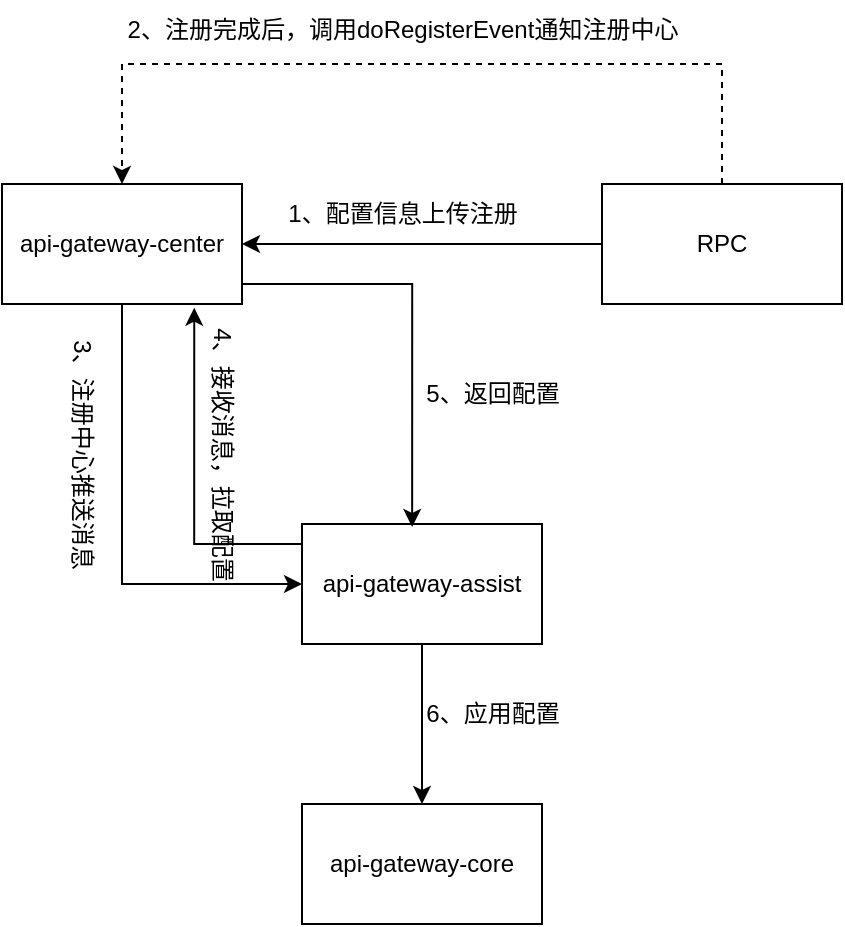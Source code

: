 <mxfile version="24.6.4" type="github">
  <diagram name="第 1 页" id="WTSStRV4slc1EK4bCNR-">
    <mxGraphModel dx="989" dy="514" grid="1" gridSize="10" guides="1" tooltips="1" connect="1" arrows="1" fold="1" page="1" pageScale="1" pageWidth="827" pageHeight="1169" math="0" shadow="0">
      <root>
        <mxCell id="0" />
        <mxCell id="1" parent="0" />
        <mxCell id="d_p5sX85n0oFFNOLXNGx-10" style="edgeStyle=orthogonalEdgeStyle;rounded=0;orthogonalLoop=1;jettySize=auto;html=1;entryX=0;entryY=0.5;entryDx=0;entryDy=0;" edge="1" parent="1" source="d_p5sX85n0oFFNOLXNGx-1" target="d_p5sX85n0oFFNOLXNGx-3">
          <mxGeometry relative="1" as="geometry">
            <Array as="points">
              <mxPoint x="150" y="440" />
            </Array>
          </mxGeometry>
        </mxCell>
        <mxCell id="d_p5sX85n0oFFNOLXNGx-1" value="api-gateway-center" style="rounded=0;whiteSpace=wrap;html=1;" vertex="1" parent="1">
          <mxGeometry x="90" y="240" width="120" height="60" as="geometry" />
        </mxCell>
        <mxCell id="d_p5sX85n0oFFNOLXNGx-5" style="edgeStyle=orthogonalEdgeStyle;rounded=0;orthogonalLoop=1;jettySize=auto;html=1;entryX=1;entryY=0.5;entryDx=0;entryDy=0;" edge="1" parent="1" source="d_p5sX85n0oFFNOLXNGx-2" target="d_p5sX85n0oFFNOLXNGx-1">
          <mxGeometry relative="1" as="geometry" />
        </mxCell>
        <mxCell id="d_p5sX85n0oFFNOLXNGx-8" style="edgeStyle=orthogonalEdgeStyle;rounded=0;orthogonalLoop=1;jettySize=auto;html=1;entryX=0.5;entryY=0;entryDx=0;entryDy=0;dashed=1;" edge="1" parent="1" source="d_p5sX85n0oFFNOLXNGx-2" target="d_p5sX85n0oFFNOLXNGx-1">
          <mxGeometry relative="1" as="geometry">
            <Array as="points">
              <mxPoint x="450" y="180" />
              <mxPoint x="150" y="180" />
            </Array>
          </mxGeometry>
        </mxCell>
        <mxCell id="d_p5sX85n0oFFNOLXNGx-2" value="RPC" style="rounded=0;whiteSpace=wrap;html=1;" vertex="1" parent="1">
          <mxGeometry x="390" y="240" width="120" height="60" as="geometry" />
        </mxCell>
        <mxCell id="d_p5sX85n0oFFNOLXNGx-16" style="edgeStyle=orthogonalEdgeStyle;rounded=0;orthogonalLoop=1;jettySize=auto;html=1;entryX=0.5;entryY=0;entryDx=0;entryDy=0;" edge="1" parent="1" source="d_p5sX85n0oFFNOLXNGx-3" target="d_p5sX85n0oFFNOLXNGx-4">
          <mxGeometry relative="1" as="geometry" />
        </mxCell>
        <mxCell id="d_p5sX85n0oFFNOLXNGx-3" value="api-gateway-assist" style="rounded=0;whiteSpace=wrap;html=1;" vertex="1" parent="1">
          <mxGeometry x="240" y="410" width="120" height="60" as="geometry" />
        </mxCell>
        <mxCell id="d_p5sX85n0oFFNOLXNGx-4" value="api-gateway-core" style="rounded=0;whiteSpace=wrap;html=1;" vertex="1" parent="1">
          <mxGeometry x="240" y="550" width="120" height="60" as="geometry" />
        </mxCell>
        <mxCell id="d_p5sX85n0oFFNOLXNGx-7" value="1、配置信息上传注册" style="text;html=1;align=center;verticalAlign=middle;resizable=0;points=[];autosize=1;strokeColor=none;fillColor=none;" vertex="1" parent="1">
          <mxGeometry x="220" y="240" width="140" height="30" as="geometry" />
        </mxCell>
        <mxCell id="d_p5sX85n0oFFNOLXNGx-9" value="2、注册完成后，调用doRegisterEvent通知注册中心" style="text;html=1;align=center;verticalAlign=middle;resizable=0;points=[];autosize=1;strokeColor=none;fillColor=none;" vertex="1" parent="1">
          <mxGeometry x="140" y="148" width="300" height="30" as="geometry" />
        </mxCell>
        <mxCell id="d_p5sX85n0oFFNOLXNGx-11" value="3、注册中心推送消息" style="text;html=1;align=center;verticalAlign=middle;resizable=0;points=[];autosize=1;strokeColor=none;fillColor=none;rotation=90;" vertex="1" parent="1">
          <mxGeometry x="60" y="360" width="140" height="30" as="geometry" />
        </mxCell>
        <mxCell id="d_p5sX85n0oFFNOLXNGx-12" style="edgeStyle=orthogonalEdgeStyle;rounded=0;orthogonalLoop=1;jettySize=auto;html=1;entryX=0.801;entryY=1.031;entryDx=0;entryDy=0;entryPerimeter=0;" edge="1" parent="1" source="d_p5sX85n0oFFNOLXNGx-3" target="d_p5sX85n0oFFNOLXNGx-1">
          <mxGeometry relative="1" as="geometry">
            <Array as="points">
              <mxPoint x="186" y="420" />
            </Array>
          </mxGeometry>
        </mxCell>
        <mxCell id="d_p5sX85n0oFFNOLXNGx-13" value="4、接收消息，拉取配置" style="text;html=1;align=center;verticalAlign=middle;resizable=0;points=[];autosize=1;strokeColor=none;fillColor=none;rotation=90;" vertex="1" parent="1">
          <mxGeometry x="125" y="360" width="150" height="30" as="geometry" />
        </mxCell>
        <mxCell id="d_p5sX85n0oFFNOLXNGx-14" style="edgeStyle=orthogonalEdgeStyle;rounded=0;orthogonalLoop=1;jettySize=auto;html=1;entryX=0.459;entryY=0.025;entryDx=0;entryDy=0;entryPerimeter=0;" edge="1" parent="1" source="d_p5sX85n0oFFNOLXNGx-1" target="d_p5sX85n0oFFNOLXNGx-3">
          <mxGeometry relative="1" as="geometry">
            <Array as="points">
              <mxPoint x="295" y="290" />
            </Array>
          </mxGeometry>
        </mxCell>
        <mxCell id="d_p5sX85n0oFFNOLXNGx-15" value="5、返回配置" style="text;html=1;align=center;verticalAlign=middle;resizable=0;points=[];autosize=1;strokeColor=none;fillColor=none;" vertex="1" parent="1">
          <mxGeometry x="290" y="330" width="90" height="30" as="geometry" />
        </mxCell>
        <mxCell id="d_p5sX85n0oFFNOLXNGx-17" value="6、应用配置" style="text;html=1;align=center;verticalAlign=middle;resizable=0;points=[];autosize=1;strokeColor=none;fillColor=none;" vertex="1" parent="1">
          <mxGeometry x="290" y="490" width="90" height="30" as="geometry" />
        </mxCell>
      </root>
    </mxGraphModel>
  </diagram>
</mxfile>
